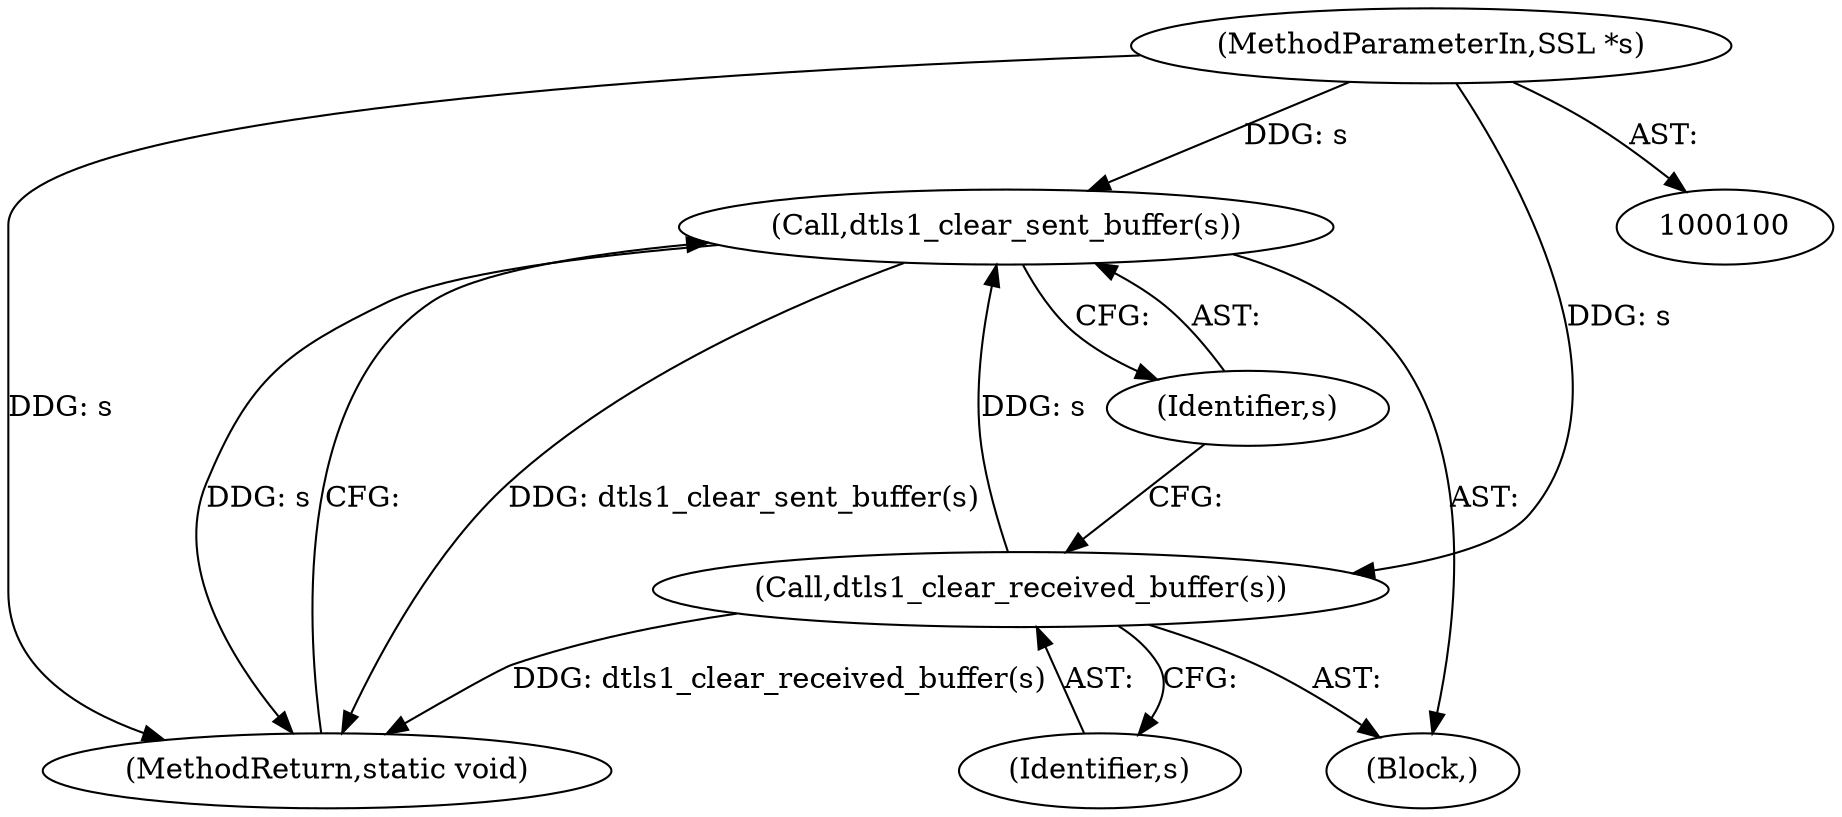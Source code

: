 digraph "0_openssl_f5c7f5dfbaf0d2f7d946d0fe86f08e6bcb36ed0d@pointer" {
"1000105" [label="(Call,dtls1_clear_sent_buffer(s))"];
"1000103" [label="(Call,dtls1_clear_received_buffer(s))"];
"1000101" [label="(MethodParameterIn,SSL *s)"];
"1000105" [label="(Call,dtls1_clear_sent_buffer(s))"];
"1000101" [label="(MethodParameterIn,SSL *s)"];
"1000104" [label="(Identifier,s)"];
"1000103" [label="(Call,dtls1_clear_received_buffer(s))"];
"1000107" [label="(MethodReturn,static void)"];
"1000102" [label="(Block,)"];
"1000106" [label="(Identifier,s)"];
"1000105" -> "1000102"  [label="AST: "];
"1000105" -> "1000106"  [label="CFG: "];
"1000106" -> "1000105"  [label="AST: "];
"1000107" -> "1000105"  [label="CFG: "];
"1000105" -> "1000107"  [label="DDG: dtls1_clear_sent_buffer(s)"];
"1000105" -> "1000107"  [label="DDG: s"];
"1000103" -> "1000105"  [label="DDG: s"];
"1000101" -> "1000105"  [label="DDG: s"];
"1000103" -> "1000102"  [label="AST: "];
"1000103" -> "1000104"  [label="CFG: "];
"1000104" -> "1000103"  [label="AST: "];
"1000106" -> "1000103"  [label="CFG: "];
"1000103" -> "1000107"  [label="DDG: dtls1_clear_received_buffer(s)"];
"1000101" -> "1000103"  [label="DDG: s"];
"1000101" -> "1000100"  [label="AST: "];
"1000101" -> "1000107"  [label="DDG: s"];
}
